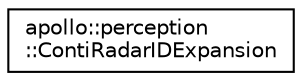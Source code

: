 digraph "Graphical Class Hierarchy"
{
  edge [fontname="Helvetica",fontsize="10",labelfontname="Helvetica",labelfontsize="10"];
  node [fontname="Helvetica",fontsize="10",shape=record];
  rankdir="LR";
  Node1 [label="apollo::perception\l::ContiRadarIDExpansion",height=0.2,width=0.4,color="black", fillcolor="white", style="filled",URL="$classapollo_1_1perception_1_1ContiRadarIDExpansion.html"];
}
